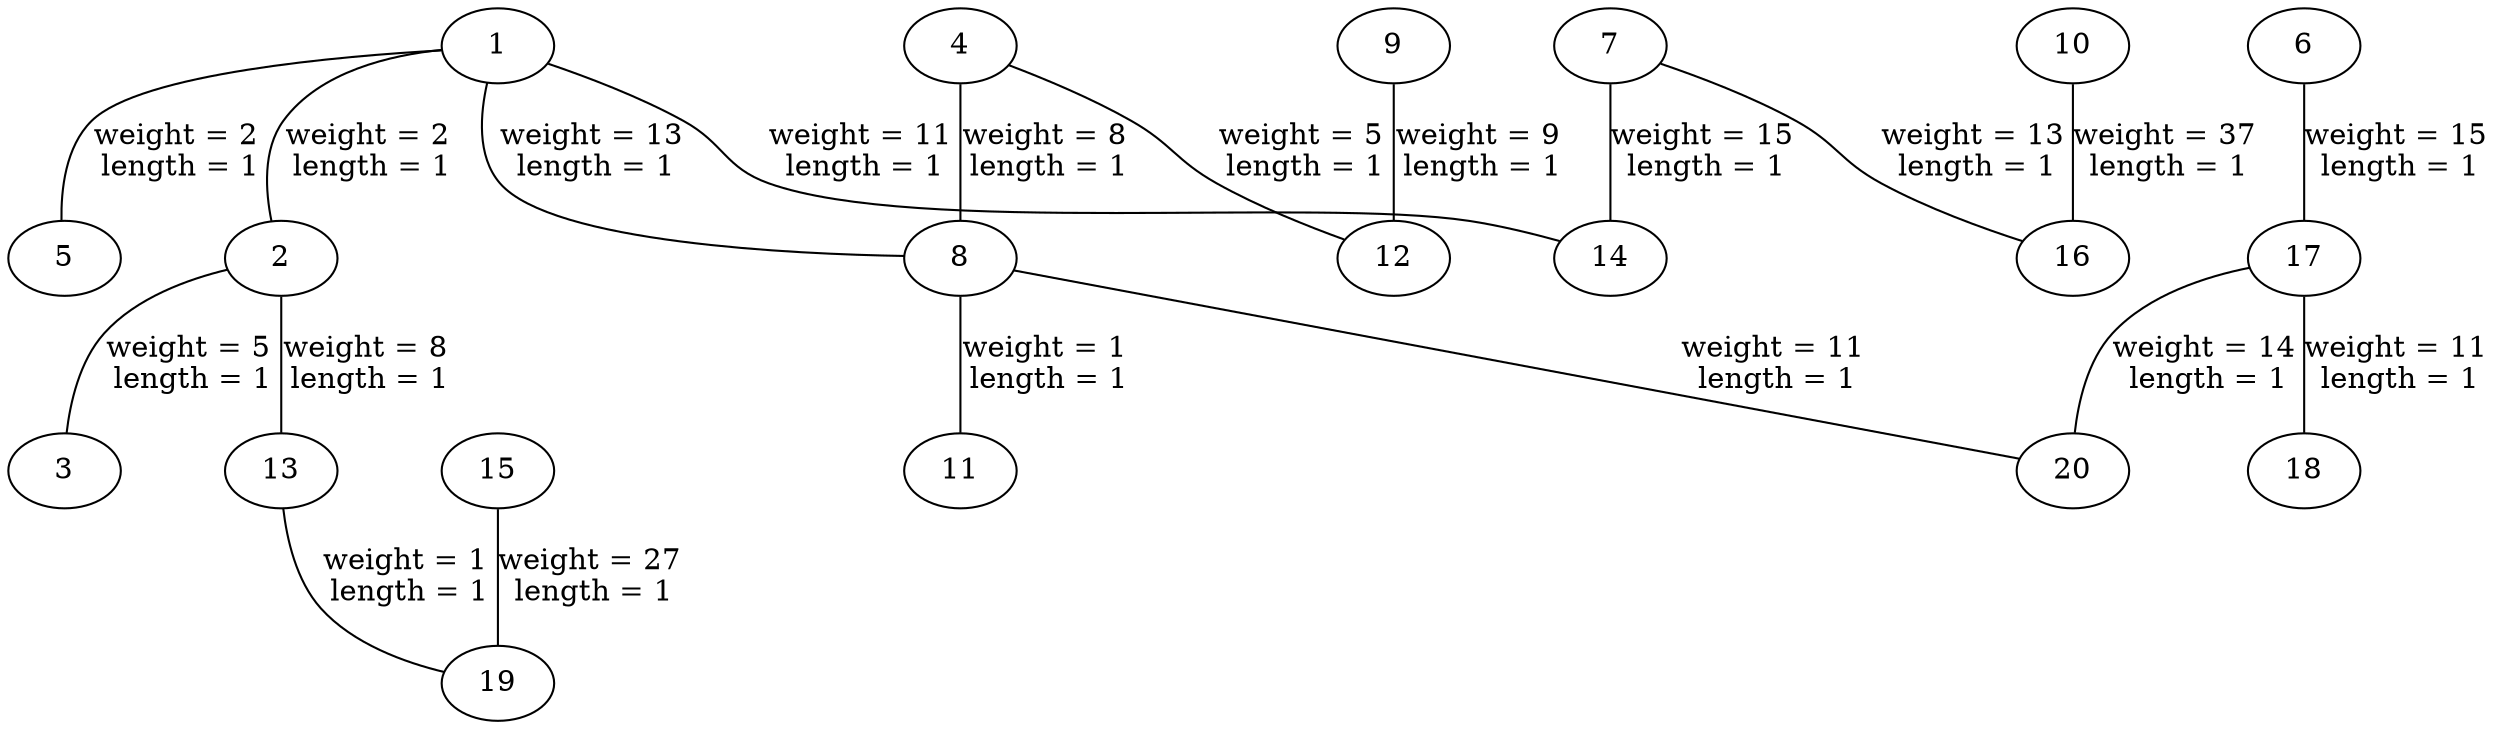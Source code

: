 // Graph visualisation
graph "Graph" {
	graph [concentrate=True]
	1
	2
	3
	4
	5
	6
	7
	8
	9
	10
	11
	12
	13
	14
	15
	16
	17
	18
	19
	20
	1 -- 2 [label="weight = 2
 length = 1" weight=2]
	1 -- 5 [label="weight = 2
 length = 1" weight=2]
	1 -- 14 [label="weight = 11
 length = 1" weight=11]
	1 -- 8 [label="weight = 13
 length = 1" weight=13]
	2 -- 3 [label="weight = 5
 length = 1" weight=5]
	2 -- 13 [label="weight = 8
 length = 1" weight=8]
	4 -- 12 [label="weight = 5
 length = 1" weight=5]
	4 -- 8 [label="weight = 8
 length = 1" weight=8]
	6 -- 17 [label="weight = 15
 length = 1" weight=15]
	7 -- 16 [label="weight = 13
 length = 1" weight=13]
	7 -- 14 [label="weight = 15
 length = 1" weight=15]
	8 -- 11 [label="weight = 1
 length = 1" weight=1]
	8 -- 20 [label="weight = 11
 length = 1" weight=11]
	9 -- 12 [label="weight = 9
 length = 1" weight=9]
	10 -- 16 [label="weight = 37
 length = 1" weight=37]
	13 -- 19 [label="weight = 1
 length = 1" weight=1]
	15 -- 19 [label="weight = 27
 length = 1" weight=27]
	17 -- 18 [label="weight = 11
 length = 1" weight=11]
	17 -- 20 [label="weight = 14
 length = 1" weight=14]
}
